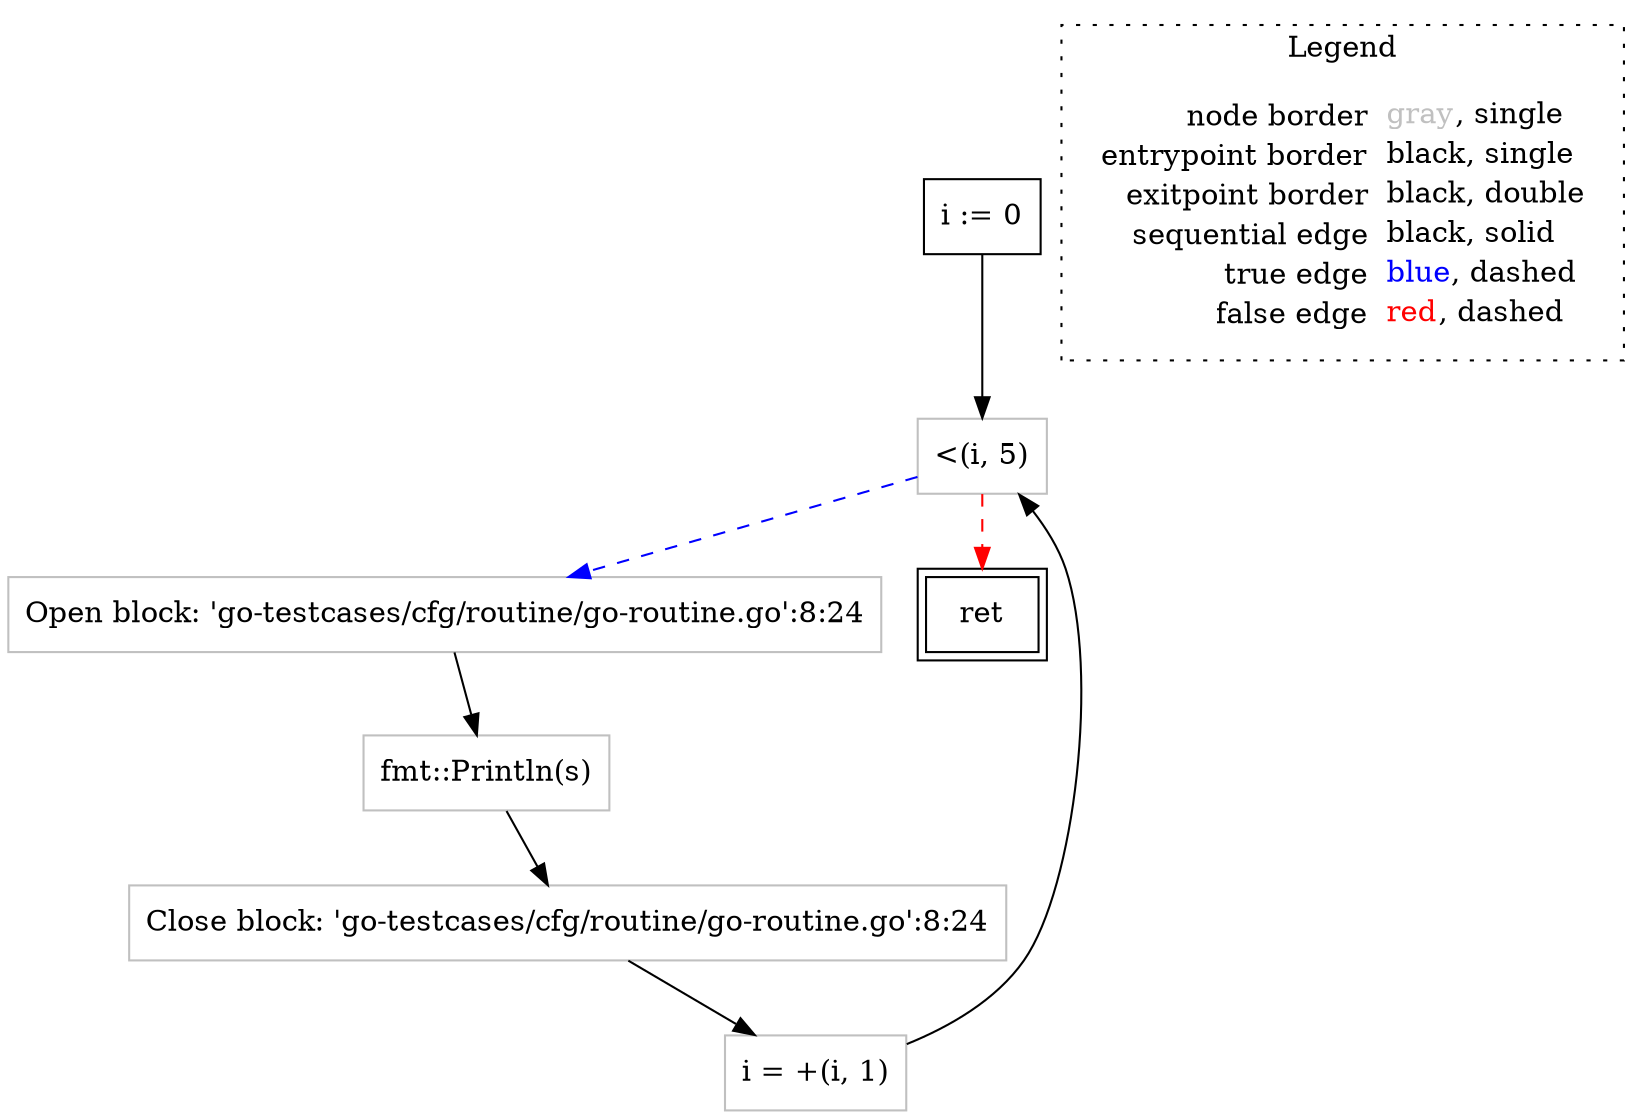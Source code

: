 digraph {
	"node0" [shape="rect",color="black",label=<i := 0>];
	"node1" [shape="rect",color="gray",label=<&lt;(i, 5)>];
	"node2" [shape="rect",color="gray",label=<fmt::Println(s)>];
	"node3" [shape="rect",color="gray",label=<i = +(i, 1)>];
	"node4" [shape="rect",color="gray",label=<Open block: 'go-testcases/cfg/routine/go-routine.go':8:24>];
	"node5" [shape="rect",color="black",peripheries="2",label=<ret>];
	"node6" [shape="rect",color="gray",label=<Close block: 'go-testcases/cfg/routine/go-routine.go':8:24>];
	"node1" -> "node4" [color="blue",style="dashed"];
	"node1" -> "node5" [color="red",style="dashed"];
	"node2" -> "node6" [color="black"];
	"node3" -> "node1" [color="black"];
	"node4" -> "node2" [color="black"];
	"node0" -> "node1" [color="black"];
	"node6" -> "node3" [color="black"];
subgraph cluster_legend {
	label="Legend";
	style=dotted;
	node [shape=plaintext];
	"legend" [label=<<table border="0" cellpadding="2" cellspacing="0" cellborder="0"><tr><td align="right">node border&nbsp;</td><td align="left"><font color="gray">gray</font>, single</td></tr><tr><td align="right">entrypoint border&nbsp;</td><td align="left"><font color="black">black</font>, single</td></tr><tr><td align="right">exitpoint border&nbsp;</td><td align="left"><font color="black">black</font>, double</td></tr><tr><td align="right">sequential edge&nbsp;</td><td align="left"><font color="black">black</font>, solid</td></tr><tr><td align="right">true edge&nbsp;</td><td align="left"><font color="blue">blue</font>, dashed</td></tr><tr><td align="right">false edge&nbsp;</td><td align="left"><font color="red">red</font>, dashed</td></tr></table>>];
}

}
